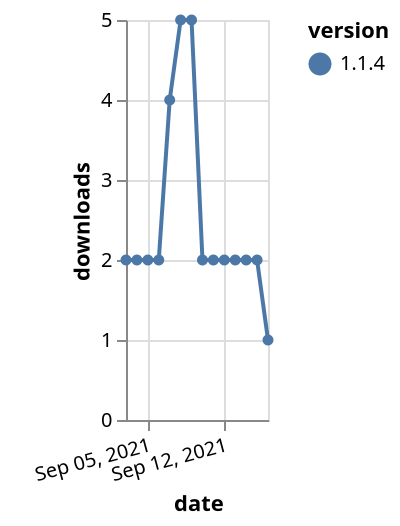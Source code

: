 {"$schema": "https://vega.github.io/schema/vega-lite/v5.json", "description": "A simple bar chart with embedded data.", "data": {"values": [{"date": "2021-09-03", "total": 1949, "delta": 2, "version": "1.1.4"}, {"date": "2021-09-04", "total": 1951, "delta": 2, "version": "1.1.4"}, {"date": "2021-09-05", "total": 1953, "delta": 2, "version": "1.1.4"}, {"date": "2021-09-06", "total": 1955, "delta": 2, "version": "1.1.4"}, {"date": "2021-09-07", "total": 1959, "delta": 4, "version": "1.1.4"}, {"date": "2021-09-08", "total": 1964, "delta": 5, "version": "1.1.4"}, {"date": "2021-09-09", "total": 1969, "delta": 5, "version": "1.1.4"}, {"date": "2021-09-10", "total": 1971, "delta": 2, "version": "1.1.4"}, {"date": "2021-09-11", "total": 1973, "delta": 2, "version": "1.1.4"}, {"date": "2021-09-12", "total": 1975, "delta": 2, "version": "1.1.4"}, {"date": "2021-09-13", "total": 1977, "delta": 2, "version": "1.1.4"}, {"date": "2021-09-14", "total": 1979, "delta": 2, "version": "1.1.4"}, {"date": "2021-09-15", "total": 1981, "delta": 2, "version": "1.1.4"}, {"date": "2021-09-16", "total": 1982, "delta": 1, "version": "1.1.4"}]}, "width": "container", "mark": {"type": "line", "point": {"filled": true}}, "encoding": {"x": {"field": "date", "type": "temporal", "timeUnit": "yearmonthdate", "title": "date", "axis": {"labelAngle": -15}}, "y": {"field": "delta", "type": "quantitative", "title": "downloads"}, "color": {"field": "version", "type": "nominal"}, "tooltip": {"field": "delta"}}}
